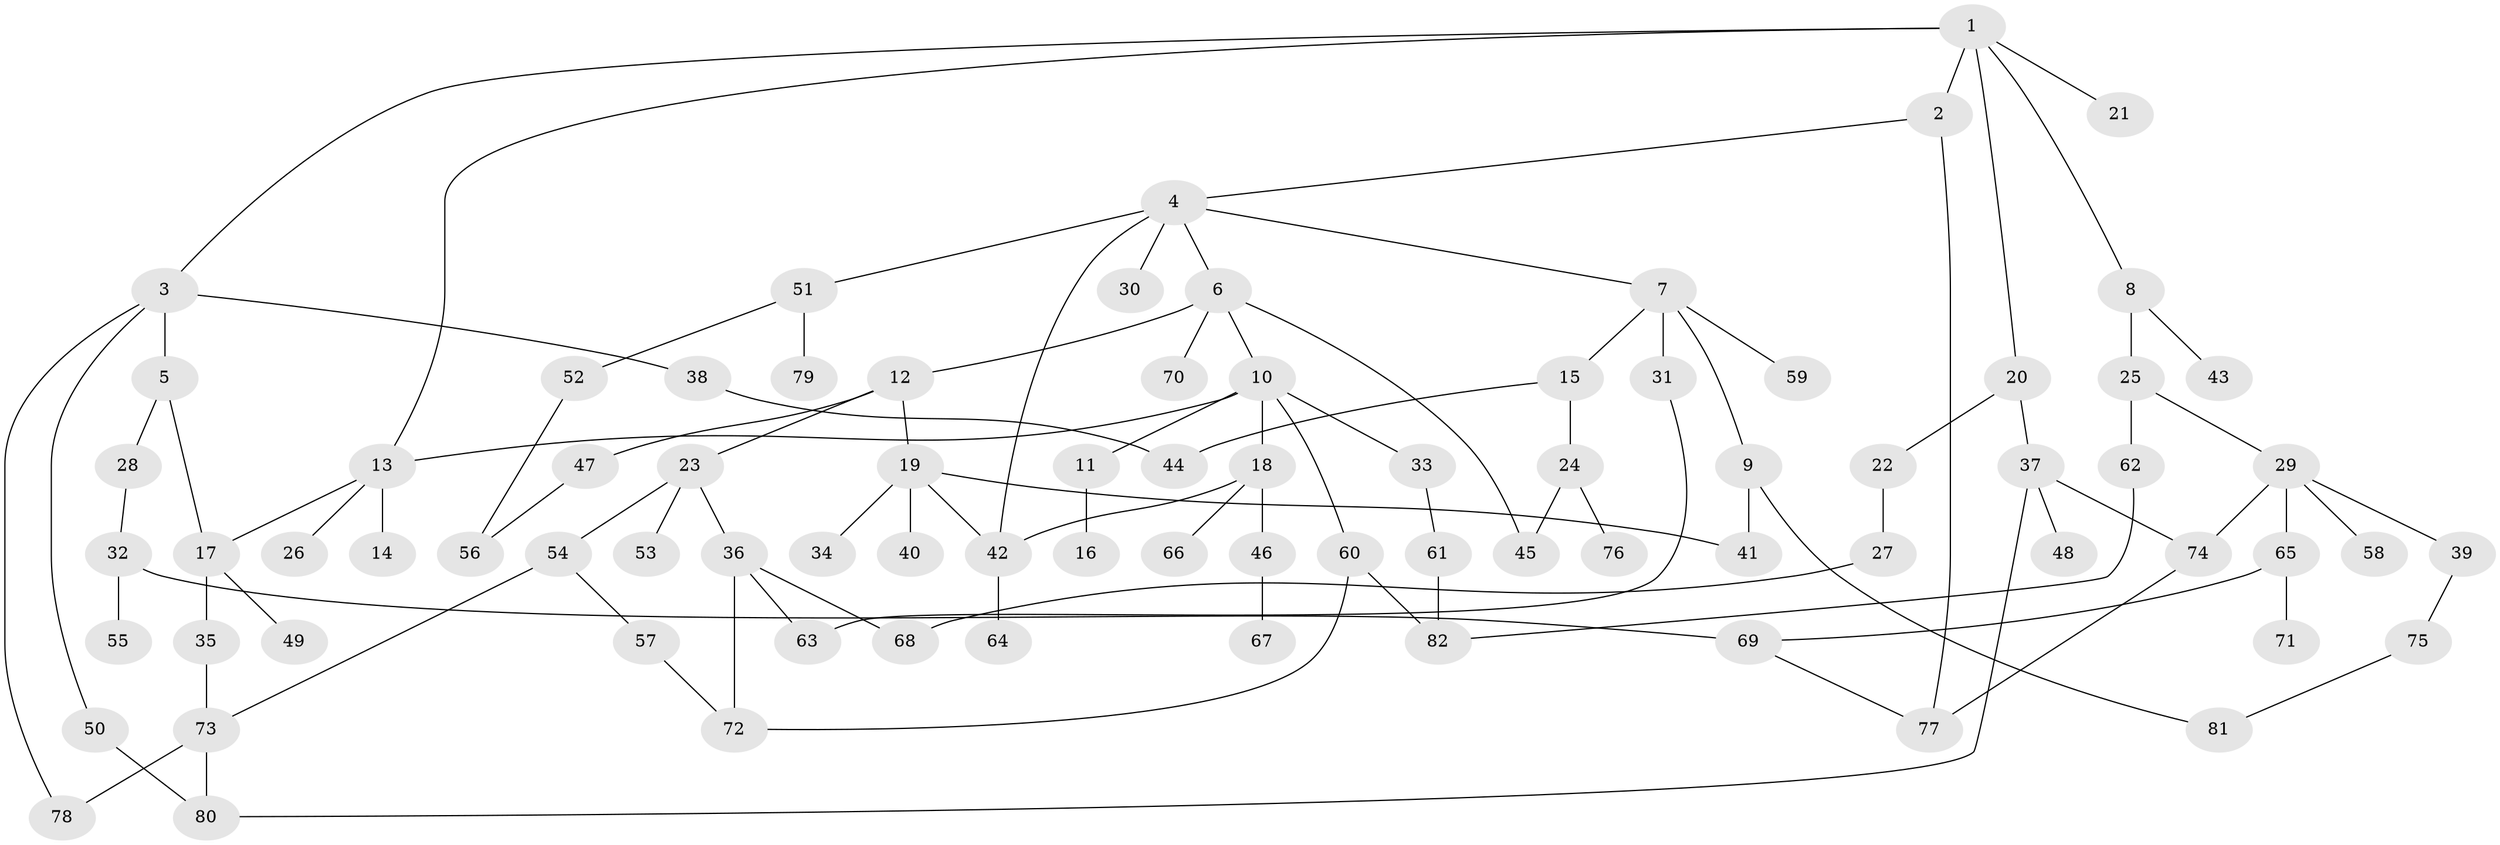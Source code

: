 // coarse degree distribution, {2: 0.2682926829268293, 8: 0.04878048780487805, 1: 0.4878048780487805, 3: 0.04878048780487805, 4: 0.0975609756097561, 14: 0.024390243902439025, 6: 0.024390243902439025}
// Generated by graph-tools (version 1.1) at 2025/44/03/04/25 21:44:29]
// undirected, 82 vertices, 104 edges
graph export_dot {
graph [start="1"]
  node [color=gray90,style=filled];
  1;
  2;
  3;
  4;
  5;
  6;
  7;
  8;
  9;
  10;
  11;
  12;
  13;
  14;
  15;
  16;
  17;
  18;
  19;
  20;
  21;
  22;
  23;
  24;
  25;
  26;
  27;
  28;
  29;
  30;
  31;
  32;
  33;
  34;
  35;
  36;
  37;
  38;
  39;
  40;
  41;
  42;
  43;
  44;
  45;
  46;
  47;
  48;
  49;
  50;
  51;
  52;
  53;
  54;
  55;
  56;
  57;
  58;
  59;
  60;
  61;
  62;
  63;
  64;
  65;
  66;
  67;
  68;
  69;
  70;
  71;
  72;
  73;
  74;
  75;
  76;
  77;
  78;
  79;
  80;
  81;
  82;
  1 -- 2;
  1 -- 3;
  1 -- 8;
  1 -- 20;
  1 -- 21;
  1 -- 13;
  2 -- 4;
  2 -- 77;
  3 -- 5;
  3 -- 38;
  3 -- 50;
  3 -- 78;
  4 -- 6;
  4 -- 7;
  4 -- 30;
  4 -- 51;
  4 -- 42;
  5 -- 28;
  5 -- 17;
  6 -- 10;
  6 -- 12;
  6 -- 45;
  6 -- 70;
  7 -- 9;
  7 -- 15;
  7 -- 31;
  7 -- 59;
  8 -- 25;
  8 -- 43;
  9 -- 41;
  9 -- 81;
  10 -- 11;
  10 -- 13;
  10 -- 18;
  10 -- 33;
  10 -- 60;
  11 -- 16;
  12 -- 19;
  12 -- 23;
  12 -- 47;
  13 -- 14;
  13 -- 17;
  13 -- 26;
  15 -- 24;
  15 -- 44;
  17 -- 35;
  17 -- 49;
  18 -- 46;
  18 -- 66;
  18 -- 42;
  19 -- 34;
  19 -- 40;
  19 -- 42;
  19 -- 41;
  20 -- 22;
  20 -- 37;
  22 -- 27;
  23 -- 36;
  23 -- 53;
  23 -- 54;
  24 -- 76;
  24 -- 45;
  25 -- 29;
  25 -- 62;
  27 -- 68;
  28 -- 32;
  29 -- 39;
  29 -- 58;
  29 -- 65;
  29 -- 74;
  31 -- 63;
  32 -- 55;
  32 -- 69;
  33 -- 61;
  35 -- 73;
  36 -- 68;
  36 -- 63;
  36 -- 72;
  37 -- 48;
  37 -- 74;
  37 -- 80;
  38 -- 44;
  39 -- 75;
  42 -- 64;
  46 -- 67;
  47 -- 56;
  50 -- 80;
  51 -- 52;
  51 -- 79;
  52 -- 56;
  54 -- 57;
  54 -- 73;
  57 -- 72;
  60 -- 72;
  60 -- 82;
  61 -- 82;
  62 -- 82;
  65 -- 71;
  65 -- 69;
  69 -- 77;
  73 -- 80;
  73 -- 78;
  74 -- 77;
  75 -- 81;
}
